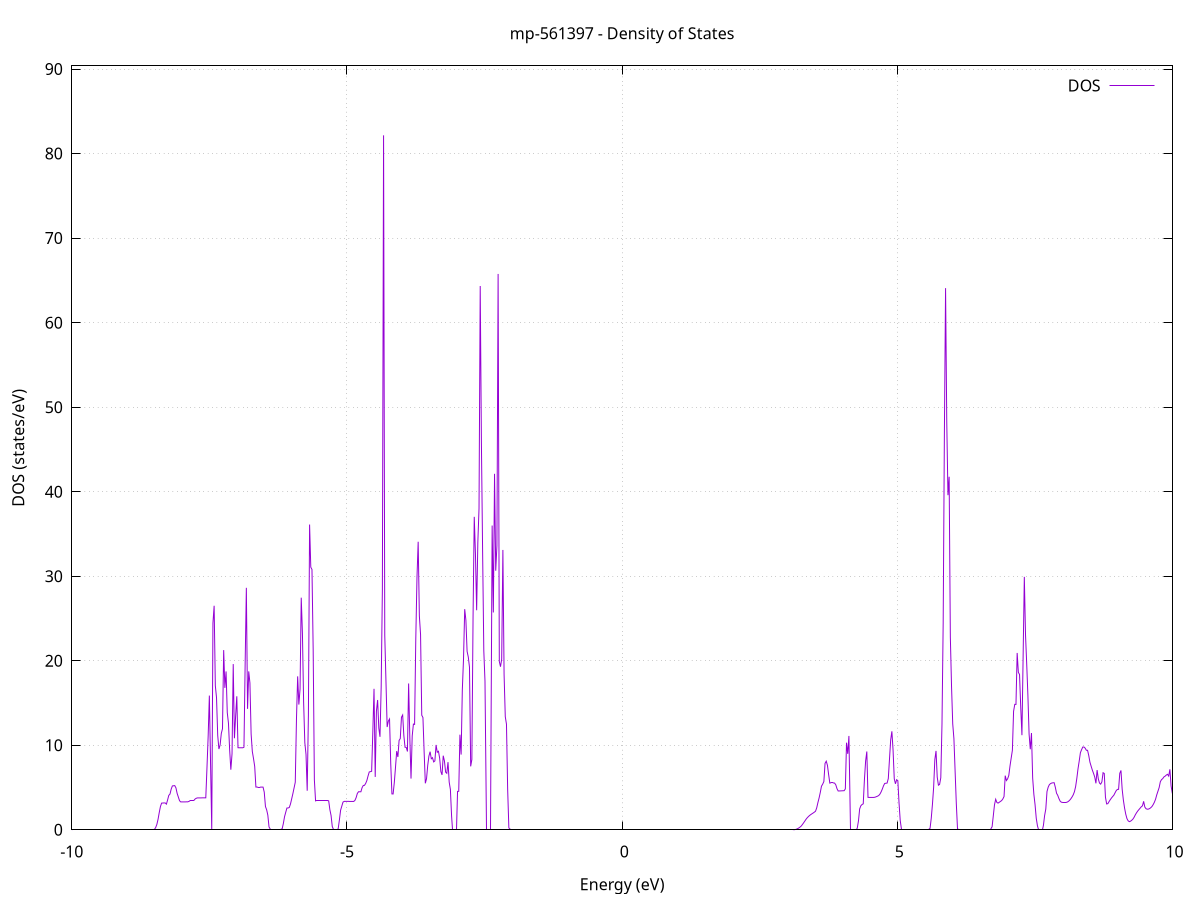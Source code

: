 set title 'mp-561397 - Density of States'
set xlabel 'Energy (eV)'
set ylabel 'DOS (states/eV)'
set grid
set xrange [-10:10]
set yrange [0:90.379]
set xzeroaxis lt -1
set terminal png size 800,600
set output 'mp-561397_dos_gnuplot.png'
plot '-' using 1:2 with lines title 'DOS'
-27.056300 0.000000
-27.034600 0.000000
-27.012900 0.000000
-26.991200 0.000000
-26.969600 0.000000
-26.947900 0.000000
-26.926200 0.000000
-26.904500 0.000000
-26.882800 0.000000
-26.861100 0.000000
-26.839500 0.000000
-26.817800 0.000000
-26.796100 0.000000
-26.774400 0.000000
-26.752700 0.000000
-26.731100 0.000000
-26.709400 0.000000
-26.687700 0.000000
-26.666000 0.000000
-26.644300 0.000000
-26.622700 0.000000
-26.601000 0.000000
-26.579300 0.000000
-26.557600 0.000000
-26.535900 0.000000
-26.514300 0.000000
-26.492600 0.000000
-26.470900 0.000000
-26.449200 0.000000
-26.427500 0.000000
-26.405900 0.000000
-26.384200 0.000000
-26.362500 0.000000
-26.340800 0.000000
-26.319100 0.000000
-26.297500 0.000000
-26.275800 0.000000
-26.254100 0.000000
-26.232400 0.000000
-26.210700 0.000000
-26.189000 0.000000
-26.167400 0.000000
-26.145700 0.000000
-26.124000 0.000000
-26.102300 0.000000
-26.080600 0.000000
-26.059000 0.000000
-26.037300 0.000000
-26.015600 0.000000
-25.993900 0.000000
-25.972200 0.000000
-25.950600 0.000000
-25.928900 0.000000
-25.907200 0.000000
-25.885500 0.000000
-25.863800 0.000000
-25.842200 0.000000
-25.820500 0.000000
-25.798800 0.000000
-25.777100 0.000000
-25.755400 0.000000
-25.733800 0.000000
-25.712100 0.000000
-25.690400 0.000000
-25.668700 0.000000
-25.647000 0.000000
-25.625400 0.000000
-25.603700 0.000000
-25.582000 0.000000
-25.560300 0.000000
-25.538600 0.000000
-25.516900 0.000000
-25.495300 0.000000
-25.473600 0.000000
-25.451900 0.000000
-25.430200 0.000000
-25.408500 0.000000
-25.386900 0.000000
-25.365200 0.000000
-25.343500 0.000000
-25.321800 0.000000
-25.300100 0.000000
-25.278500 0.000000
-25.256800 0.000000
-25.235100 0.000000
-25.213400 0.000000
-25.191700 0.000000
-25.170100 0.000000
-25.148400 0.000000
-25.126700 0.000000
-25.105000 0.000000
-25.083300 0.322900
-25.061700 16.012300
-25.040000 16.012700
-25.018300 16.013100
-24.996600 5.909600
-24.974900 5.587900
-24.953300 5.587900
-24.931600 5.587900
-24.909900 5.588000
-24.888200 5.588000
-24.866500 5.588000
-24.844800 5.588000
-24.823200 5.588000
-24.801500 5.079200
-24.779800 3.713600
-24.758100 3.713600
-24.736400 3.713600
-24.714800 3.713600
-24.693100 3.713600
-24.671400 3.713600
-24.649700 3.713600
-24.628000 3.713600
-24.606400 3.713600
-24.584700 3.713600
-24.563000 3.713700
-24.541300 3.713700
-24.519600 3.713700
-24.498000 10.427600
-24.476300 0.000000
-24.454600 0.000000
-24.432900 0.000000
-24.411200 0.000000
-24.389600 0.000000
-24.367900 0.000000
-24.346200 0.000000
-24.324500 0.000000
-24.302800 0.000000
-24.281200 0.000000
-24.259500 0.000000
-24.237800 0.000000
-24.216100 0.000000
-24.194400 0.000000
-24.172700 0.000000
-24.151100 0.000000
-24.129400 148.130100
-24.107700 3.398200
-24.086000 3.398100
-24.064300 3.398100
-24.042700 3.398100
-24.021000 3.398100
-23.999300 3.398100
-23.977600 3.398100
-23.955900 3.398100
-23.934300 3.398100
-23.912600 3.398100
-23.890900 3.398100
-23.869200 3.398100
-23.847500 3.398100
-23.825900 3.398100
-23.804200 3.404400
-23.782500 4.821400
-23.760800 4.821300
-23.739100 4.821200
-23.717500 4.821000
-23.695800 4.820900
-23.674100 4.820800
-23.652400 4.820700
-23.630700 4.820600
-23.609100 4.820500
-23.587400 4.820400
-23.565700 6.333000
-23.544000 13.512600
-23.522300 13.507300
-23.500600 13.502300
-23.479000 9.985400
-23.457300 0.000000
-23.435600 0.000000
-23.413900 0.000000
-23.392200 0.000000
-23.370600 0.000000
-23.348900 0.000000
-23.327200 0.000000
-23.305500 0.000000
-23.283800 0.000000
-23.262200 0.000000
-23.240500 0.000000
-23.218800 0.000000
-23.197100 0.000000
-23.175400 0.000000
-23.153800 0.000000
-23.132100 0.000000
-23.110400 0.000000
-23.088700 0.000000
-23.067000 0.000000
-23.045400 0.000000
-23.023700 0.000000
-23.002000 0.000000
-22.980300 0.000000
-22.958600 0.000000
-22.937000 0.000000
-22.915300 0.000000
-22.893600 0.000000
-22.871900 0.000000
-22.850200 0.000000
-22.828500 0.000000
-22.806900 0.000000
-22.785200 0.000000
-22.763500 0.000000
-22.741800 0.000000
-22.720100 0.000000
-22.698500 0.000000
-22.676800 0.000000
-22.655100 0.000000
-22.633400 0.000000
-22.611700 0.000000
-22.590100 0.000000
-22.568400 0.000000
-22.546700 0.000000
-22.525000 0.000000
-22.503300 0.000000
-22.481700 0.000000
-22.460000 0.000000
-22.438300 0.000000
-22.416600 0.000000
-22.394900 0.000000
-22.373300 0.000000
-22.351600 0.000000
-22.329900 0.000000
-22.308200 0.000000
-22.286500 0.000000
-22.264900 0.000000
-22.243200 0.000000
-22.221500 0.000000
-22.199800 0.000000
-22.178100 0.000000
-22.156400 0.000000
-22.134800 0.000000
-22.113100 0.000000
-22.091400 0.000000
-22.069700 0.000000
-22.048000 0.000000
-22.026400 0.000000
-22.004700 0.000000
-21.983000 0.000000
-21.961300 0.000000
-21.939600 0.000000
-21.918000 0.000000
-21.896300 0.000000
-21.874600 0.000000
-21.852900 0.000000
-21.831200 0.000000
-21.809600 0.000000
-21.787900 0.000000
-21.766200 0.000000
-21.744500 0.000000
-21.722800 0.000000
-21.701200 0.000000
-21.679500 0.000000
-21.657800 0.000000
-21.636100 0.000000
-21.614400 0.000000
-21.592800 0.000000
-21.571100 0.000000
-21.549400 0.000000
-21.527700 0.000000
-21.506000 0.000000
-21.484300 0.000000
-21.462700 0.000000
-21.441000 0.000000
-21.419300 0.000000
-21.397600 0.000000
-21.375900 0.000000
-21.354300 0.000000
-21.332600 0.000000
-21.310900 0.000000
-21.289200 0.000000
-21.267500 0.000000
-21.245900 0.000000
-21.224200 0.000000
-21.202500 0.000000
-21.180800 0.000000
-21.159100 0.000000
-21.137500 0.000000
-21.115800 0.000000
-21.094100 0.000000
-21.072400 28.117600
-21.050700 38.935700
-21.029100 20.068100
-21.007400 20.073200
-20.985700 15.193300
-20.964000 13.652700
-20.942300 13.653200
-20.920700 13.654100
-20.899000 0.000000
-20.877300 0.000000
-20.855600 0.000000
-20.833900 0.000000
-20.812200 60.941500
-20.790600 22.668800
-20.768900 140.407400
-20.747200 176.035200
-20.725500 76.524400
-20.703800 63.219200
-20.682200 26.819800
-20.660500 55.702300
-20.638800 1.390200
-20.617100 0.000000
-20.595400 0.000000
-20.573800 0.000000
-20.552100 0.000000
-20.530400 0.000000
-20.508700 0.000000
-20.487000 0.000000
-20.465400 0.000000
-20.443700 0.000000
-20.422000 0.000000
-20.400300 0.000000
-20.378600 0.000000
-20.357000 0.000000
-20.335300 0.000000
-20.313600 0.000000
-20.291900 0.000000
-20.270200 0.000000
-20.248500 0.000000
-20.226900 0.000000
-20.205200 0.000000
-20.183500 0.000000
-20.161800 0.000000
-20.140100 0.000000
-20.118500 0.000000
-20.096800 0.000000
-20.075100 0.000000
-20.053400 0.000000
-20.031700 0.000000
-20.010100 0.000000
-19.988400 0.000000
-19.966700 0.000000
-19.945000 0.000000
-19.923300 0.000000
-19.901700 0.000000
-19.880000 0.000000
-19.858300 0.000000
-19.836600 0.000000
-19.814900 0.000000
-19.793300 0.000000
-19.771600 0.000000
-19.749900 0.000000
-19.728200 0.000000
-19.706500 0.000000
-19.684900 0.000000
-19.663200 0.000000
-19.641500 0.000000
-19.619800 0.000000
-19.598100 0.000000
-19.576400 0.000000
-19.554800 0.000000
-19.533100 0.000000
-19.511400 0.000000
-19.489700 0.000000
-19.468000 0.000000
-19.446400 0.000000
-19.424700 0.000000
-19.403000 0.000000
-19.381300 0.000000
-19.359600 0.000000
-19.338000 0.000000
-19.316300 0.000000
-19.294600 0.000000
-19.272900 0.000000
-19.251200 0.000000
-19.229600 0.000000
-19.207900 0.000000
-19.186200 0.000000
-19.164500 0.000000
-19.142800 0.000000
-19.121200 0.000000
-19.099500 0.000000
-19.077800 0.000000
-19.056100 0.000000
-19.034400 0.000000
-19.012800 0.000000
-18.991100 0.000000
-18.969400 0.000000
-18.947700 0.000000
-18.926000 0.000000
-18.904300 0.000000
-18.882700 0.000000
-18.861000 0.000000
-18.839300 0.000000
-18.817600 0.000000
-18.795900 0.000000
-18.774300 0.000000
-18.752600 0.000000
-18.730900 0.000000
-18.709200 0.000000
-18.687500 0.000000
-18.665900 0.000000
-18.644200 0.000000
-18.622500 0.000000
-18.600800 0.000000
-18.579100 0.000000
-18.557500 0.000000
-18.535800 0.000000
-18.514100 0.000000
-18.492400 0.000000
-18.470700 0.000000
-18.449100 0.000000
-18.427400 0.000000
-18.405700 0.000000
-18.384000 0.000000
-18.362300 0.000000
-18.340700 0.000000
-18.319000 0.000000
-18.297300 0.000000
-18.275600 0.000000
-18.253900 0.000000
-18.232200 0.000000
-18.210600 0.000000
-18.188900 0.000000
-18.167200 0.000000
-18.145500 0.000000
-18.123800 0.000000
-18.102200 0.000000
-18.080500 0.000000
-18.058800 0.000000
-18.037100 0.000000
-18.015400 0.000000
-17.993800 0.000000
-17.972100 0.000000
-17.950400 0.000000
-17.928700 0.000000
-17.907000 0.000000
-17.885400 0.000000
-17.863700 0.000000
-17.842000 0.000000
-17.820300 0.000000
-17.798600 0.000000
-17.777000 0.000000
-17.755300 0.000000
-17.733600 0.000000
-17.711900 0.000000
-17.690200 0.000000
-17.668600 0.000000
-17.646900 0.000000
-17.625200 0.000000
-17.603500 0.000000
-17.581800 0.000000
-17.560100 0.000000
-17.538500 0.000000
-17.516800 0.000000
-17.495100 0.000000
-17.473400 0.000000
-17.451700 0.000000
-17.430100 0.000000
-17.408400 0.000000
-17.386700 0.000000
-17.365000 0.000000
-17.343300 0.000000
-17.321700 0.000000
-17.300000 0.000000
-17.278300 0.000000
-17.256600 0.000000
-17.234900 0.000000
-17.213300 0.000000
-17.191600 0.000000
-17.169900 0.000000
-17.148200 0.000000
-17.126500 0.000000
-17.104900 0.000000
-17.083200 0.000000
-17.061500 0.000000
-17.039800 0.000000
-17.018100 0.000000
-16.996500 0.000000
-16.974800 0.000000
-16.953100 0.000000
-16.931400 0.000000
-16.909700 0.000000
-16.888000 0.000000
-16.866400 0.000000
-16.844700 0.000000
-16.823000 0.000000
-16.801300 0.000000
-16.779600 0.000000
-16.758000 0.000000
-16.736300 0.000000
-16.714600 0.000000
-16.692900 0.000000
-16.671200 0.000000
-16.649600 0.000000
-16.627900 0.000000
-16.606200 0.000000
-16.584500 0.000000
-16.562800 0.000000
-16.541200 0.000000
-16.519500 0.000000
-16.497800 0.000000
-16.476100 0.000000
-16.454400 0.000000
-16.432800 0.000000
-16.411100 0.000000
-16.389400 0.000000
-16.367700 0.000000
-16.346000 0.000000
-16.324400 0.000000
-16.302700 0.000000
-16.281000 0.000000
-16.259300 0.000000
-16.237600 0.000000
-16.215900 0.000000
-16.194300 0.000000
-16.172600 0.000000
-16.150900 0.000000
-16.129200 0.000000
-16.107500 0.000000
-16.085900 0.000000
-16.064200 0.000000
-16.042500 0.000000
-16.020800 0.000000
-15.999100 0.000000
-15.977500 0.000000
-15.955800 0.000000
-15.934100 0.000000
-15.912400 0.000000
-15.890700 0.000000
-15.869100 0.000000
-15.847400 0.000000
-15.825700 0.000000
-15.804000 0.000000
-15.782300 0.000000
-15.760700 0.000000
-15.739000 0.000000
-15.717300 0.000000
-15.695600 0.000000
-15.673900 0.000000
-15.652300 0.000000
-15.630600 0.000000
-15.608900 0.000000
-15.587200 0.000000
-15.565500 0.000000
-15.543800 0.000000
-15.522200 0.000000
-15.500500 0.000000
-15.478800 0.000000
-15.457100 0.000000
-15.435400 0.000000
-15.413800 0.000000
-15.392100 0.000000
-15.370400 0.000000
-15.348700 0.000000
-15.327000 0.000000
-15.305400 0.000000
-15.283700 0.000000
-15.262000 0.000000
-15.240300 0.000000
-15.218600 0.000000
-15.197000 0.000000
-15.175300 0.000000
-15.153600 0.000000
-15.131900 0.000000
-15.110200 0.000000
-15.088600 0.000000
-15.066900 0.000000
-15.045200 0.000000
-15.023500 0.000000
-15.001800 0.000000
-14.980200 0.000000
-14.958500 0.000000
-14.936800 0.000000
-14.915100 0.000000
-14.893400 0.000000
-14.871700 0.000000
-14.850100 0.000000
-14.828400 0.000000
-14.806700 0.000000
-14.785000 0.000000
-14.763300 0.000000
-14.741700 0.000000
-14.720000 0.000000
-14.698300 0.000000
-14.676600 0.000000
-14.654900 0.000000
-14.633300 0.000000
-14.611600 0.000000
-14.589900 0.000000
-14.568200 0.000000
-14.546500 0.000000
-14.524900 0.000000
-14.503200 0.000000
-14.481500 0.000000
-14.459800 0.000000
-14.438100 0.000000
-14.416500 0.000000
-14.394800 0.000000
-14.373100 0.000000
-14.351400 0.000000
-14.329700 0.000000
-14.308100 0.000000
-14.286400 0.000000
-14.264700 0.000000
-14.243000 0.000000
-14.221300 0.000000
-14.199600 0.000000
-14.178000 0.000000
-14.156300 0.000000
-14.134600 0.000000
-14.112900 0.000000
-14.091200 0.000000
-14.069600 0.000000
-14.047900 0.000000
-14.026200 0.000000
-14.004500 0.000000
-13.982800 0.000000
-13.961200 0.000000
-13.939500 0.000000
-13.917800 0.000000
-13.896100 0.000000
-13.874400 0.000000
-13.852800 0.000000
-13.831100 0.000000
-13.809400 0.000000
-13.787700 0.000000
-13.766000 0.000000
-13.744400 0.000000
-13.722700 0.000000
-13.701000 0.000000
-13.679300 0.000000
-13.657600 0.000000
-13.636000 0.000000
-13.614300 0.000000
-13.592600 0.000000
-13.570900 0.000000
-13.549200 0.000000
-13.527500 0.000000
-13.505900 0.000000
-13.484200 0.000000
-13.462500 0.021300
-13.440800 2.620500
-13.419100 8.706600
-13.397500 8.780500
-13.375800 8.782900
-13.354100 8.785400
-13.332400 8.787800
-13.310700 7.161500
-13.289100 3.295500
-13.267400 3.294000
-13.245700 3.294000
-13.224000 3.294100
-13.202300 3.294200
-13.180700 3.294300
-13.159000 3.294300
-13.137300 3.294400
-13.115600 3.294500
-13.093900 3.294600
-13.072300 3.294600
-13.050600 3.294700
-13.028900 3.294800
-13.007200 3.294900
-12.985500 3.295000
-12.963900 2.984700
-12.942200 2.415300
-12.920500 2.415300
-12.898800 2.415300
-12.877100 2.415200
-12.855400 2.415200
-12.833800 2.415200
-12.812100 2.415200
-12.790400 2.415200
-12.768700 2.415200
-12.747000 2.415200
-12.725400 2.415200
-12.703700 2.415200
-12.682000 2.415200
-12.660300 2.415200
-12.638600 2.415100
-12.617000 2.415100
-12.595300 2.415100
-12.573600 2.415100
-12.551900 2.415100
-12.530200 2.415100
-12.508600 2.415100
-12.486900 15.423900
-12.465200 0.000000
-12.443500 0.000000
-12.421800 0.000000
-12.400200 0.000000
-12.378500 0.000000
-12.356800 0.000000
-12.335100 0.000000
-12.313400 0.000000
-12.291800 0.000000
-12.270100 0.000000
-12.248400 0.000000
-12.226700 0.000000
-12.205000 0.000000
-12.183300 0.000000
-12.161700 0.000000
-12.140000 0.000000
-12.118300 0.000000
-12.096600 0.000000
-12.074900 0.000000
-12.053300 0.000000
-12.031600 0.000000
-12.009900 0.000000
-11.988200 1.749600
-11.966500 9.903900
-11.944900 2.158100
-11.923200 2.158100
-11.901500 2.158100
-11.879800 2.158100
-11.858100 2.158100
-11.836500 2.158100
-11.814800 2.158100
-11.793100 2.158100
-11.771400 2.158100
-11.749700 2.158100
-11.728100 2.158100
-11.706400 2.158100
-11.684700 2.158100
-11.663000 2.158100
-11.641300 2.158100
-11.619600 2.158100
-11.598000 2.158100
-11.576300 2.158100
-11.554600 2.158200
-11.532900 2.158200
-11.511200 2.158200
-11.489600 2.158200
-11.467900 2.158200
-11.446200 2.200100
-11.424500 2.362600
-11.402800 2.503600
-11.381200 2.503600
-11.359500 2.503700
-11.337800 2.503700
-11.316100 2.503700
-11.294400 2.503800
-11.272800 2.503800
-11.251100 2.503800
-11.229400 2.503900
-11.207700 2.503900
-11.186000 2.503900
-11.164400 2.504000
-11.142700 2.504000
-11.121000 2.504000
-11.099300 2.504100
-11.077600 2.504100
-11.056000 2.504100
-11.034300 2.504200
-11.012600 2.504200
-10.990900 2.504200
-10.969200 4.859000
-10.947500 5.674500
-10.925900 5.674500
-10.904200 5.674600
-10.882500 5.674600
-10.860800 5.674700
-10.839100 5.674800
-10.817500 5.674900
-10.795800 5.675100
-10.774100 4.306100
-10.752400 0.000000
-10.730700 0.000000
-10.709100 0.000000
-10.687400 0.000000
-10.665700 0.000000
-10.644000 0.000000
-10.622300 0.000000
-10.600700 0.000000
-10.579000 0.000000
-10.557300 0.000000
-10.535600 0.000000
-10.513900 0.000000
-10.492300 0.000000
-10.470600 0.000000
-10.448900 0.000000
-10.427200 0.000000
-10.405500 0.000000
-10.383900 0.000000
-10.362200 0.000000
-10.340500 0.000000
-10.318800 0.000000
-10.297100 0.000000
-10.275400 0.000000
-10.253800 0.000000
-10.232100 0.000000
-10.210400 0.000000
-10.188700 0.000000
-10.167000 0.000000
-10.145400 0.000000
-10.123700 0.000000
-10.102000 0.000000
-10.080300 0.000000
-10.058600 0.000000
-10.037000 0.000000
-10.015300 0.000000
-9.993600 0.000000
-9.971900 0.000000
-9.950200 0.000000
-9.928600 0.000000
-9.906900 0.000000
-9.885200 0.000000
-9.863500 0.000000
-9.841800 0.000000
-9.820200 0.000000
-9.798500 0.000000
-9.776800 0.000000
-9.755100 0.000000
-9.733400 0.000000
-9.711800 0.000000
-9.690100 0.000000
-9.668400 0.000000
-9.646700 0.000000
-9.625000 0.000000
-9.603300 0.000000
-9.581700 0.000000
-9.560000 0.000000
-9.538300 0.000000
-9.516600 0.000000
-9.494900 0.000000
-9.473300 0.000000
-9.451600 0.000000
-9.429900 0.000000
-9.408200 0.000000
-9.386500 0.000000
-9.364900 0.000000
-9.343200 0.000000
-9.321500 0.000000
-9.299800 0.000000
-9.278100 0.000000
-9.256500 0.000000
-9.234800 0.000000
-9.213100 0.000000
-9.191400 0.000000
-9.169700 0.000000
-9.148100 0.000000
-9.126400 0.000000
-9.104700 0.000000
-9.083000 0.000000
-9.061300 0.000000
-9.039700 0.000000
-9.018000 0.000000
-8.996300 0.000000
-8.974600 0.000000
-8.952900 0.000000
-8.931200 0.000000
-8.909600 0.000000
-8.887900 0.000000
-8.866200 0.000000
-8.844500 0.000000
-8.822800 0.000000
-8.801200 0.000000
-8.779500 0.000000
-8.757800 0.000000
-8.736100 0.000000
-8.714400 0.000000
-8.692800 0.000000
-8.671100 0.000000
-8.649400 0.000000
-8.627700 0.000000
-8.606000 0.000000
-8.584400 0.000000
-8.562700 0.000000
-8.541000 0.000000
-8.519300 0.000000
-8.497600 0.048100
-8.476000 0.259500
-8.454300 0.635500
-8.432600 1.237900
-8.410900 2.041100
-8.389200 2.753600
-8.367600 3.154600
-8.345900 3.165200
-8.324200 3.176000
-8.302500 3.175200
-8.280800 3.034000
-8.259100 3.530500
-8.237500 4.070500
-8.215800 4.224500
-8.194100 4.806800
-8.172400 5.188000
-8.150700 5.206800
-8.129100 5.224600
-8.107400 4.954900
-8.085700 4.299300
-8.064000 3.872000
-8.042300 3.440900
-8.020700 3.295000
-7.999000 3.296700
-7.977300 3.298400
-7.955600 3.300000
-7.933900 3.301700
-7.912300 3.303500
-7.890600 3.308800
-7.868900 3.364400
-7.847200 3.463600
-7.825500 3.464900
-7.803900 3.466300
-7.782200 3.467700
-7.760500 3.634400
-7.738800 3.728500
-7.717100 3.770300
-7.695500 3.771600
-7.673800 3.773000
-7.652100 3.774300
-7.630400 3.775700
-7.608700 3.777100
-7.587000 3.778600
-7.565400 3.780000
-7.543700 7.364100
-7.522000 11.097300
-7.500300 15.877200
-7.478600 7.807800
-7.457000 0.000000
-7.435300 24.457300
-7.413600 26.504000
-7.391900 17.051100
-7.370200 15.633700
-7.348600 11.157700
-7.326900 9.552500
-7.305200 10.026800
-7.283500 11.393800
-7.261800 11.957800
-7.240200 21.256400
-7.218500 16.788200
-7.196800 18.732200
-7.175100 13.866300
-7.153400 12.611400
-7.131800 9.472400
-7.110100 7.107000
-7.088400 8.992500
-7.066700 19.605100
-7.045000 10.827500
-7.023400 13.422400
-7.001700 15.792600
-6.980000 9.707200
-6.958300 9.704300
-6.936600 9.701900
-6.914900 9.700200
-6.893300 9.699000
-6.871600 9.768200
-6.849900 19.698400
-6.828200 28.626100
-6.806500 14.303700
-6.784900 18.741100
-6.763200 17.363000
-6.741500 11.326400
-6.719800 9.261400
-6.698100 8.421200
-6.676500 7.495500
-6.654800 5.055000
-6.633100 5.054500
-6.611400 5.053900
-6.589700 5.053500
-6.568100 5.053000
-6.546400 5.052600
-6.524700 5.046600
-6.503000 4.448200
-6.481300 2.754600
-6.459700 2.373500
-6.438000 1.732200
-6.416300 0.334900
-6.394600 0.000000
-6.372900 0.000000
-6.351300 0.000000
-6.329600 0.000000
-6.307900 0.000000
-6.286200 0.000000
-6.264500 0.000000
-6.242800 0.000000
-6.221200 0.000000
-6.199500 0.000000
-6.177800 0.115600
-6.156100 0.735900
-6.134400 1.542900
-6.112800 2.069300
-6.091100 2.574500
-6.069400 2.577800
-6.047700 2.641700
-6.026000 3.058500
-6.004400 3.663000
-5.982700 4.281900
-5.961000 4.952500
-5.939300 5.625800
-5.917600 13.079600
-5.896000 18.149500
-5.874300 14.813100
-5.852600 16.655700
-5.830900 27.460200
-5.809200 23.242400
-5.787600 15.064900
-5.765900 10.307500
-5.744200 8.916100
-5.722500 4.616700
-5.700800 13.556800
-5.679200 36.110800
-5.657500 31.065900
-5.635800 30.798300
-5.614100 21.326400
-5.592400 5.916900
-5.570700 3.419500
-5.549100 3.419800
-5.527400 3.420100
-5.505700 3.420400
-5.484000 3.420600
-5.462300 3.420900
-5.440700 3.421200
-5.419000 3.421500
-5.397300 3.421800
-5.375600 3.422100
-5.353900 3.422400
-5.332300 3.422700
-5.310600 2.374900
-5.288900 1.690400
-5.267200 0.388900
-5.245500 0.000000
-5.223900 0.000000
-5.202200 0.000000
-5.180500 0.000000
-5.158800 0.155900
-5.137100 1.187700
-5.115500 2.320500
-5.093800 2.797700
-5.072100 3.272000
-5.050400 3.359300
-5.028700 3.358700
-5.007100 3.358100
-4.985400 3.357500
-4.963700 3.356900
-4.942000 3.356200
-4.920300 3.355600
-4.898600 3.355000
-4.877000 3.354400
-4.855300 3.476600
-4.833600 3.802800
-4.811900 4.291300
-4.790200 4.500400
-4.768600 4.498700
-4.746900 4.497200
-4.725200 4.983300
-4.703500 5.241900
-4.681800 5.258100
-4.660200 5.480800
-4.638500 5.826500
-4.616800 6.365600
-4.595100 6.841900
-4.573400 6.878300
-4.551800 6.918900
-4.530100 11.596200
-4.508400 16.675000
-4.486700 6.250700
-4.465000 14.019400
-4.443400 15.354000
-4.421700 12.037700
-4.400000 10.997700
-4.378300 16.905000
-4.356600 28.375700
-4.335000 82.162300
-4.313300 23.010000
-4.291600 17.607000
-4.269900 12.157000
-4.248200 12.857600
-4.226500 13.104100
-4.204900 7.837000
-4.183200 4.244400
-4.161500 4.235500
-4.139800 5.593200
-4.118100 7.394800
-4.096500 9.304800
-4.074800 8.613200
-4.053100 10.563600
-4.031400 10.795000
-4.009700 13.318700
-3.988100 13.579400
-3.966400 11.123800
-3.944700 9.760000
-3.923000 9.750800
-3.901300 9.262900
-3.879700 17.309700
-3.858000 10.908100
-3.836300 6.058400
-3.814600 11.095500
-3.792900 12.506400
-3.771300 12.466000
-3.749600 22.546800
-3.727900 29.833600
-3.706200 34.079900
-3.684500 25.300400
-3.662900 23.102400
-3.641200 13.553400
-3.619500 13.279800
-3.597800 9.206500
-3.576100 5.497700
-3.554400 6.036400
-3.532800 7.610000
-3.511100 8.723300
-3.489400 9.241400
-3.467700 8.402200
-3.446000 8.528500
-3.424400 8.029100
-3.402700 8.147600
-3.381000 10.037700
-3.359300 9.172400
-3.337600 9.287700
-3.316000 8.484500
-3.294300 6.895300
-3.272600 6.491500
-3.250900 8.763900
-3.229200 8.142000
-3.207600 6.820800
-3.185900 6.682800
-3.164200 8.005100
-3.142500 5.631600
-3.120800 4.766200
-3.099200 1.653100
-3.077500 0.000000
-3.055800 0.000000
-3.034100 0.000000
-3.012400 0.000000
-2.990700 4.540800
-2.969100 4.551900
-2.947400 11.252900
-2.925700 8.898600
-2.904000 16.555000
-2.882300 20.209000
-2.860700 26.100700
-2.839000 24.796600
-2.817300 21.114900
-2.795600 20.435600
-2.773900 19.231100
-2.752300 7.503200
-2.730600 8.311000
-2.708900 25.210900
-2.687200 37.029500
-2.665500 32.666800
-2.643900 25.972000
-2.622200 33.968600
-2.600500 38.022800
-2.578800 64.332100
-2.557100 45.778300
-2.535500 32.986500
-2.513800 21.187200
-2.492100 17.575000
-2.470400 0.000000
-2.448700 0.000000
-2.427100 0.000000
-2.405400 0.000000
-2.383700 0.000000
-2.362000 35.996400
-2.340300 25.714600
-2.318600 42.116200
-2.297000 30.649500
-2.275300 33.626000
-2.253600 65.764400
-2.231900 19.914700
-2.210200 19.295300
-2.188600 20.187500
-2.166900 33.104500
-2.145200 18.401400
-2.123500 13.379800
-2.101800 12.493700
-2.080200 4.769700
-2.058500 0.227000
-2.036800 0.000000
-2.015100 0.000000
-1.993400 0.000000
-1.971800 0.000000
-1.950100 0.000000
-1.928400 0.000000
-1.906700 0.000000
-1.885000 0.000000
-1.863400 0.000000
-1.841700 0.000000
-1.820000 0.000000
-1.798300 0.000000
-1.776600 0.000000
-1.755000 0.000000
-1.733300 0.000000
-1.711600 0.000000
-1.689900 0.000000
-1.668200 0.000000
-1.646500 0.000000
-1.624900 0.000000
-1.603200 0.000000
-1.581500 0.000000
-1.559800 0.000000
-1.538100 0.000000
-1.516500 0.000000
-1.494800 0.000000
-1.473100 0.000000
-1.451400 0.000000
-1.429700 0.000000
-1.408100 0.000000
-1.386400 0.000000
-1.364700 0.000000
-1.343000 0.000000
-1.321300 0.000000
-1.299700 0.000000
-1.278000 0.000000
-1.256300 0.000000
-1.234600 0.000000
-1.212900 0.000000
-1.191300 0.000000
-1.169600 0.000000
-1.147900 0.000000
-1.126200 0.000000
-1.104500 0.000000
-1.082900 0.000000
-1.061200 0.000000
-1.039500 0.000000
-1.017800 0.000000
-0.996100 0.000000
-0.974400 0.000000
-0.952800 0.000000
-0.931100 0.000000
-0.909400 0.000000
-0.887700 0.000000
-0.866000 0.000000
-0.844400 0.000000
-0.822700 0.000000
-0.801000 0.000000
-0.779300 0.000000
-0.757600 0.000000
-0.736000 0.000000
-0.714300 0.000000
-0.692600 0.000000
-0.670900 0.000000
-0.649200 0.000000
-0.627600 0.000000
-0.605900 0.000000
-0.584200 0.000000
-0.562500 0.000000
-0.540800 0.000000
-0.519200 0.000000
-0.497500 0.000000
-0.475800 0.000000
-0.454100 0.000000
-0.432400 0.000000
-0.410800 0.000000
-0.389100 0.000000
-0.367400 0.000000
-0.345700 0.000000
-0.324000 0.000000
-0.302300 0.000000
-0.280700 0.000000
-0.259000 0.000000
-0.237300 0.000000
-0.215600 0.000000
-0.193900 0.000000
-0.172300 0.000000
-0.150600 0.000000
-0.128900 0.000000
-0.107200 0.000000
-0.085500 0.000000
-0.063900 0.000000
-0.042200 0.000000
-0.020500 0.000000
0.001200 0.000000
0.022900 0.000000
0.044500 0.000000
0.066200 0.000000
0.087900 0.000000
0.109600 0.000000
0.131300 0.000000
0.152900 0.000000
0.174600 0.000000
0.196300 0.000000
0.218000 0.000000
0.239700 0.000000
0.261300 0.000000
0.283000 0.000000
0.304700 0.000000
0.326400 0.000000
0.348100 0.000000
0.369800 0.000000
0.391400 0.000000
0.413100 0.000000
0.434800 0.000000
0.456500 0.000000
0.478200 0.000000
0.499800 0.000000
0.521500 0.000000
0.543200 0.000000
0.564900 0.000000
0.586600 0.000000
0.608200 0.000000
0.629900 0.000000
0.651600 0.000000
0.673300 0.000000
0.695000 0.000000
0.716600 0.000000
0.738300 0.000000
0.760000 0.000000
0.781700 0.000000
0.803400 0.000000
0.825000 0.000000
0.846700 0.000000
0.868400 0.000000
0.890100 0.000000
0.911800 0.000000
0.933400 0.000000
0.955100 0.000000
0.976800 0.000000
0.998500 0.000000
1.020200 0.000000
1.041900 0.000000
1.063500 0.000000
1.085200 0.000000
1.106900 0.000000
1.128600 0.000000
1.150300 0.000000
1.171900 0.000000
1.193600 0.000000
1.215300 0.000000
1.237000 0.000000
1.258700 0.000000
1.280300 0.000000
1.302000 0.000000
1.323700 0.000000
1.345400 0.000000
1.367100 0.000000
1.388700 0.000000
1.410400 0.000000
1.432100 0.000000
1.453800 0.000000
1.475500 0.000000
1.497100 0.000000
1.518800 0.000000
1.540500 0.000000
1.562200 0.000000
1.583900 0.000000
1.605500 0.000000
1.627200 0.000000
1.648900 0.000000
1.670600 0.000000
1.692300 0.000000
1.714000 0.000000
1.735600 0.000000
1.757300 0.000000
1.779000 0.000000
1.800700 0.000000
1.822400 0.000000
1.844000 0.000000
1.865700 0.000000
1.887400 0.000000
1.909100 0.000000
1.930800 0.000000
1.952400 0.000000
1.974100 0.000000
1.995800 0.000000
2.017500 0.000000
2.039200 0.000000
2.060800 0.000000
2.082500 0.000000
2.104200 0.000000
2.125900 0.000000
2.147600 0.000000
2.169200 0.000000
2.190900 0.000000
2.212600 0.000000
2.234300 0.000000
2.256000 0.000000
2.277600 0.000000
2.299300 0.000000
2.321000 0.000000
2.342700 0.000000
2.364400 0.000000
2.386100 0.000000
2.407700 0.000000
2.429400 0.000000
2.451100 0.000000
2.472800 0.000000
2.494500 0.000000
2.516100 0.000000
2.537800 0.000000
2.559500 0.000000
2.581200 0.000000
2.602900 0.000000
2.624500 0.000000
2.646200 0.000000
2.667900 0.000000
2.689600 0.000000
2.711300 0.000000
2.732900 0.000000
2.754600 0.000000
2.776300 0.000000
2.798000 0.000000
2.819700 0.000000
2.841300 0.000000
2.863000 0.000000
2.884700 0.000000
2.906400 0.000000
2.928100 0.000000
2.949700 0.000000
2.971400 0.000000
2.993100 0.000000
3.014800 0.000000
3.036500 0.000000
3.058200 0.000000
3.079800 0.000000
3.101500 0.000000
3.123200 0.004500
3.144900 0.027600
3.166600 0.070300
3.188200 0.132400
3.209900 0.214100
3.231600 0.315300
3.253300 0.436000
3.275000 0.618000
3.296600 0.814700
3.318300 1.019000
3.340000 1.231600
3.361700 1.408700
3.383400 1.557600
3.405000 1.687100
3.426700 1.794900
3.448400 1.890800
3.470100 1.982400
3.491800 2.081200
3.513400 2.193300
3.535100 2.589800
3.556800 3.211000
3.578500 3.763100
3.600200 4.414100
3.621800 5.154000
3.643500 5.393400
3.665200 5.708700
3.686900 7.861000
3.708600 8.115600
3.730300 7.625000
3.751900 6.526800
3.773600 5.518500
3.795300 5.556500
3.817000 5.556500
3.838700 5.542700
3.860300 5.521600
3.882000 5.317300
3.903700 4.864400
3.925400 4.588600
3.947100 4.594200
3.968700 4.600600
3.990400 4.608000
4.012100 4.616400
4.033800 4.625700
4.055500 4.836000
4.077100 10.304700
4.098800 8.984700
4.120500 11.098900
4.142200 0.000000
4.163900 0.000000
4.185500 0.000000
4.207200 0.000000
4.228900 0.000000
4.250600 0.000000
4.272300 0.209100
4.293900 1.048000
4.315600 2.466400
4.337300 2.839400
4.359000 2.989600
4.380700 3.068200
4.402400 5.949100
4.424000 8.135400
4.445700 9.262000
4.467400 3.831700
4.489100 3.829500
4.510800 3.827300
4.532400 3.825000
4.554100 3.823100
4.575800 3.831700
4.597500 3.859700
4.619200 3.915600
4.640800 3.975600
4.662500 4.055200
4.684200 4.221200
4.705900 4.488000
4.727600 4.821800
4.749200 5.206500
4.770900 5.482500
4.792600 5.504200
4.814300 5.525600
4.836000 6.060600
4.857600 8.346000
4.879300 10.622900
4.901000 11.647400
4.922700 9.416100
4.944400 6.021700
4.966000 5.436000
4.987700 5.925800
5.009400 5.809500
5.031100 3.178400
5.052800 1.093000
5.074500 0.000000
5.096100 0.000000
5.117800 0.000000
5.139500 0.000000
5.161200 0.000000
5.182900 0.000000
5.204500 0.000000
5.226200 0.000000
5.247900 0.000000
5.269600 0.000000
5.291300 0.000000
5.312900 0.000000
5.334600 0.000000
5.356300 0.000000
5.378000 0.000000
5.399700 0.000000
5.421300 0.000000
5.443000 0.000000
5.464700 0.000000
5.486400 0.000000
5.508100 0.000000
5.529700 0.000000
5.551400 0.000000
5.573100 0.000000
5.594800 0.169900
5.616500 1.363600
5.638100 3.003600
5.659800 5.009900
5.681500 8.297000
5.703200 9.332700
5.724900 6.238200
5.746600 5.276800
5.768200 5.362700
5.789900 6.159000
5.811600 12.486900
5.833300 24.477100
5.855000 46.682200
5.876600 64.080200
5.898300 48.286700
5.920000 39.586100
5.941700 41.767000
5.963400 22.813300
5.985000 16.960700
6.006700 12.526000
6.028400 10.774800
6.050100 6.934000
6.071800 3.108000
6.093400 0.131400
6.115100 0.000000
6.136800 0.000000
6.158500 0.000000
6.180200 0.000000
6.201800 0.000000
6.223500 0.000000
6.245200 0.000000
6.266900 0.000000
6.288600 0.000000
6.310300 0.000000
6.331900 0.000000
6.353600 0.000000
6.375300 0.000000
6.397000 0.000000
6.418700 0.000000
6.440300 0.000000
6.462000 0.000000
6.483700 0.000000
6.505400 0.000000
6.527100 0.000000
6.548700 0.000000
6.570400 0.000000
6.592100 0.000000
6.613800 0.000000
6.635500 0.000000
6.657100 0.000000
6.678800 0.000000
6.700500 0.000000
6.722200 0.359100
6.743900 1.649600
6.765500 2.950500
6.787200 3.609700
6.808900 3.232600
6.830600 3.154600
6.852300 3.254200
6.873900 3.352900
6.895600 3.455600
6.917300 3.647300
6.939000 3.930600
6.960700 6.403100
6.982400 5.827900
7.004000 6.023900
7.025700 6.431300
7.047400 7.547600
7.069100 8.488100
7.090800 9.409200
7.112400 14.012900
7.134100 14.840000
7.155800 14.829900
7.177500 20.920100
7.199200 18.630800
7.220800 18.363900
7.242500 14.483700
7.264200 11.192700
7.285900 20.539500
7.307600 29.922800
7.329200 23.089600
7.350900 19.633400
7.372600 15.896700
7.394300 11.311700
7.416000 9.526300
7.437600 11.445300
7.459300 6.116000
7.481000 4.191900
7.502700 2.973700
7.524400 1.365100
7.546000 0.470000
7.567700 0.000000
7.589400 0.000000
7.611100 0.000000
7.632800 0.000000
7.654500 0.512700
7.676100 1.675000
7.697800 2.454400
7.719500 4.518200
7.741200 5.040000
7.762900 5.342800
7.784500 5.464400
7.806200 5.531900
7.827900 5.556700
7.849600 5.569400
7.871300 5.020600
7.892900 4.328700
7.914600 4.074300
7.936300 3.696300
7.958000 3.393000
7.979700 3.266500
8.001300 3.233500
8.023000 3.228100
8.044700 3.224900
8.066400 3.232500
8.088100 3.277800
8.109700 3.365100
8.131400 3.494700
8.153100 3.666300
8.174800 3.880100
8.196500 4.135900
8.218100 4.502800
8.239800 5.108700
8.261500 6.074700
8.283200 7.215000
8.304900 8.126200
8.326600 9.119400
8.348200 9.480300
8.369900 9.788100
8.391600 9.790800
8.413300 9.652900
8.435000 9.407300
8.456600 9.400800
8.478300 8.782400
8.500000 7.996400
8.521700 7.520900
8.543400 7.063300
8.565000 6.676400
8.586700 6.250200
8.608400 5.496700
8.630100 7.062600
8.651800 6.026900
8.673400 5.529600
8.695100 5.397500
8.716800 5.665500
8.738500 6.750300
8.760200 6.663600
8.781800 3.854900
8.803500 3.055700
8.825200 3.091500
8.846900 3.331300
8.868600 3.550300
8.890200 3.748500
8.911900 3.925900
8.933600 4.082400
8.955300 4.361600
8.977000 4.630200
8.998700 4.776000
9.020300 4.785600
9.042000 6.674900
9.063700 7.022000
9.085400 4.803000
9.107100 3.525300
9.128700 2.584200
9.150400 1.853700
9.172100 1.329700
9.193800 1.061400
9.215500 0.959900
9.237100 1.013300
9.258800 1.123400
9.280500 1.261200
9.302200 1.477300
9.323900 1.762800
9.345500 2.001400
9.367200 2.207600
9.388900 2.381100
9.410600 2.546500
9.432300 2.715900
9.453900 2.832700
9.475600 3.365200
9.497300 2.684900
9.519000 2.491300
9.540700 2.434900
9.562300 2.446300
9.584000 2.507100
9.605700 2.615300
9.627400 2.757000
9.649100 2.981000
9.670800 3.256100
9.692400 3.617600
9.714100 4.137600
9.735800 4.563400
9.757500 4.995100
9.779200 5.689700
9.800800 5.932400
9.822500 6.052500
9.844200 6.254300
9.865900 6.341400
9.887600 6.474200
9.909200 6.562900
9.930900 6.352900
9.952600 7.153500
9.974300 5.186900
9.996000 4.342300
10.017600 3.937600
10.039300 3.924400
10.061000 3.997000
10.082700 4.125400
10.104400 4.821700
10.126000 5.266000
10.147700 4.992400
10.169400 4.630400
10.191100 4.832500
10.212800 5.222900
10.234400 5.533900
10.256100 6.283400
10.277800 8.536000
10.299500 5.087300
10.321200 5.839700
10.342900 5.196700
10.364500 5.417700
10.386200 5.522700
10.407900 5.646500
10.429600 5.894000
10.451300 6.798800
10.472900 7.723800
10.494600 6.719300
10.516300 6.045300
10.538000 5.487200
10.559700 6.106500
10.581300 9.370700
10.603000 10.453200
10.624700 10.588600
10.646400 11.550400
10.668100 12.538400
10.689700 13.039000
10.711400 12.669900
10.733100 7.538100
10.754800 5.880100
10.776500 5.235700
10.798100 5.305400
10.819800 4.709600
10.841500 5.502400
10.863200 6.308300
10.884900 7.915700
10.906500 7.719700
10.928200 7.763400
10.949900 9.112600
10.971600 8.767700
10.993300 7.531300
11.015000 5.619800
11.036600 5.200000
11.058300 5.618000
11.080000 5.458900
11.101700 5.547900
11.123400 7.093800
11.145000 7.495400
11.166700 7.892500
11.188400 9.562400
11.210100 6.894000
11.231800 5.813800
11.253400 4.947400
11.275100 5.593600
11.296800 5.827800
11.318500 6.124900
11.340200 6.406300
11.361800 6.675900
11.383500 7.160600
11.405200 7.576700
11.426900 7.620100
11.448600 7.644000
11.470200 7.689600
11.491900 7.677900
11.513600 7.599500
11.535300 7.255900
11.557000 7.032900
11.578600 6.789600
11.600300 6.461000
11.622000 5.988800
11.643700 5.638900
11.665400 5.415900
11.687100 5.561200
11.708700 5.941200
11.730400 5.292700
11.752100 4.960300
11.773800 4.895000
11.795500 4.886900
11.817100 4.684700
11.838800 4.814400
11.860500 4.700700
11.882200 5.439100
11.903900 5.184500
11.925500 5.332100
11.947200 5.600600
11.968900 6.088800
11.990600 7.209700
12.012300 10.569300
12.033900 10.581700
12.055600 9.685900
12.077300 9.359100
12.099000 9.002200
12.120700 8.364000
12.142300 7.899600
12.164000 8.156300
12.185700 8.210400
12.207400 8.139000
12.229100 7.875600
12.250700 8.114000
12.272400 8.311700
12.294100 6.845000
12.315800 6.494800
12.337500 6.819500
12.359200 7.861600
12.380800 7.482900
12.402500 7.316400
12.424200 7.209500
12.445900 7.180100
12.467600 7.070000
12.489200 7.097000
12.510900 7.263800
12.532600 7.659700
12.554300 7.592900
12.576000 7.794000
12.597600 7.970200
12.619300 7.926000
12.641000 7.599400
12.662700 7.388500
12.684400 7.216600
12.706000 7.038800
12.727700 7.239200
12.749400 9.970700
12.771100 12.169300
12.792800 8.250100
12.814400 6.669600
12.836100 5.898700
12.857800 5.345600
12.879500 4.787200
12.901200 4.318500
12.922800 4.744900
12.944500 4.714900
12.966200 4.831800
12.987900 6.108900
13.009600 6.787500
13.031300 7.496300
13.052900 7.815700
13.074600 6.664600
13.096300 4.247900
13.118000 4.184500
13.139700 4.198600
13.161300 4.312300
13.183000 4.416500
13.204700 4.478600
13.226400 4.594300
13.248100 6.025900
13.269700 7.435100
13.291400 7.911500
13.313100 8.333900
13.334800 9.113700
13.356500 9.924700
13.378100 9.942700
13.399800 9.431900
13.421500 8.885600
13.443200 8.459500
13.464900 7.320700
13.486500 6.923900
13.508200 6.942400
13.529900 7.977000
13.551600 7.911100
13.573300 7.560500
13.594900 7.490100
13.616600 7.154600
13.638300 6.255100
13.660000 6.625400
13.681700 8.249700
13.703400 9.362400
13.725000 11.250500
13.746700 8.917100
13.768400 7.960000
13.790100 7.128300
13.811800 6.516000
13.833400 6.495100
13.855100 7.613000
13.876800 9.102700
13.898500 9.329800
13.920200 9.778300
13.941800 10.248200
13.963500 11.680400
13.985200 10.773600
14.006900 8.984600
14.028600 7.204200
14.050200 5.502300
14.071900 4.257200
14.093600 4.112100
14.115300 3.979500
14.137000 3.745600
14.158600 3.433200
14.180300 3.041400
14.202000 2.426200
14.223700 1.506200
14.245400 0.412100
14.267000 0.215300
14.288700 0.098500
14.310400 0.026800
14.332100 0.000200
14.353800 0.000000
14.375500 0.000000
14.397100 0.000000
14.418800 0.000000
14.440500 0.000000
14.462200 0.000000
14.483900 0.000000
14.505500 0.000000
14.527200 0.000000
14.548900 0.000000
14.570600 0.000000
14.592300 0.000000
14.613900 0.000000
14.635600 0.000000
14.657300 0.000000
14.679000 0.000000
14.700700 0.000000
14.722300 0.000000
14.744000 0.000000
14.765700 0.000000
14.787400 0.000000
14.809100 0.000000
14.830700 0.000000
14.852400 0.000000
14.874100 0.000000
14.895800 0.000000
14.917500 0.000000
14.939200 0.000000
14.960800 0.000000
14.982500 0.000000
15.004200 0.000000
15.025900 0.000000
15.047600 0.000000
15.069200 0.000000
15.090900 0.000000
15.112600 0.000000
15.134300 0.000000
15.156000 0.000000
15.177600 0.000000
15.199300 0.000000
15.221000 0.000000
15.242700 0.000000
15.264400 0.000000
15.286000 0.000000
15.307700 0.000000
15.329400 0.000000
15.351100 0.000000
15.372800 0.000000
15.394400 0.000000
15.416100 0.000000
15.437800 0.000000
15.459500 0.000000
15.481200 0.000000
15.502800 0.000000
15.524500 0.000000
15.546200 0.000000
15.567900 0.000000
15.589600 0.000000
15.611300 0.000000
15.632900 0.000000
15.654600 0.000000
15.676300 0.000000
15.698000 0.000000
15.719700 0.000000
15.741300 0.000000
15.763000 0.000000
15.784700 0.000000
15.806400 0.000000
15.828100 0.000000
15.849700 0.000000
15.871400 0.000000
15.893100 0.000000
15.914800 0.000000
15.936500 0.000000
15.958100 0.000000
15.979800 0.000000
16.001500 0.000000
16.023200 0.000000
16.044900 0.000000
16.066500 0.000000
16.088200 0.000000
16.109900 0.000000
16.131600 0.000000
16.153300 0.000000
16.174900 0.000000
16.196600 0.000000
16.218300 0.000000
16.240000 0.000000
16.261700 0.000000
16.283400 0.000000
16.305000 0.000000
e
